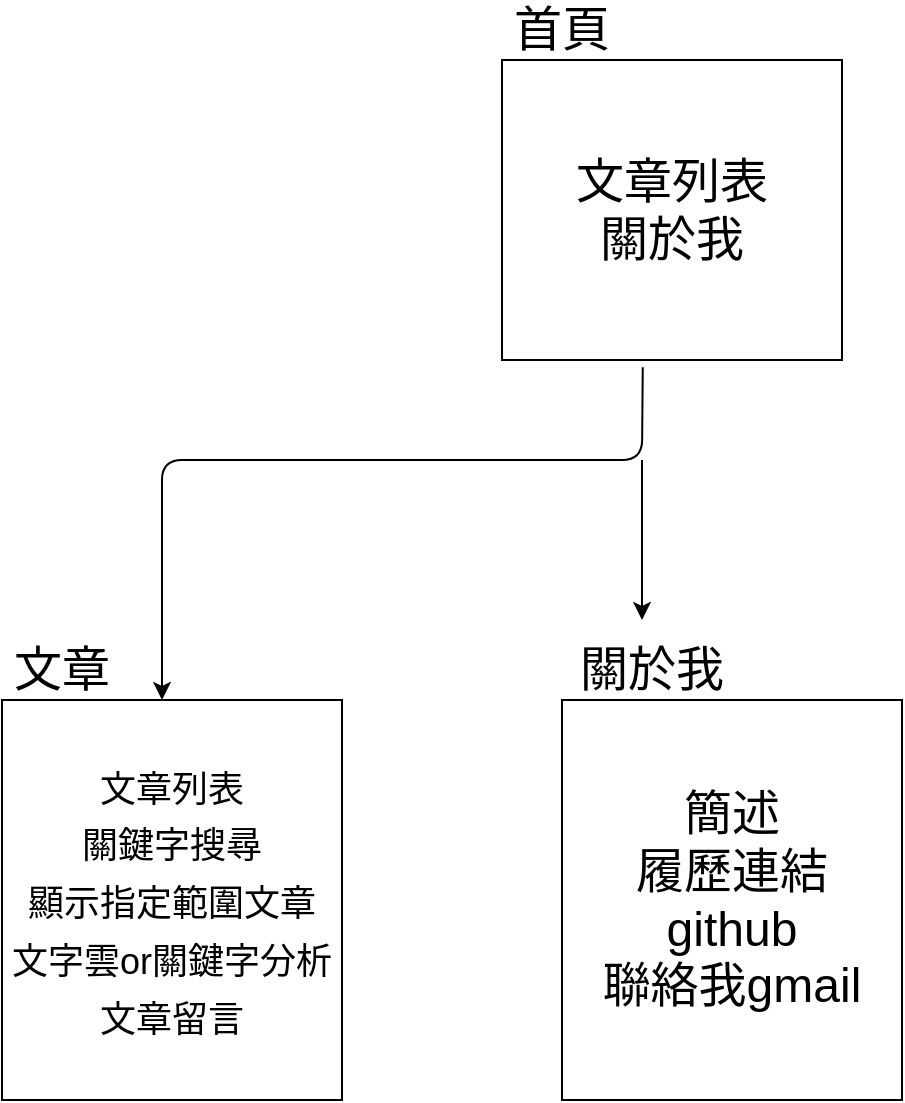 <mxfile>
    <diagram id="O1yAkSZTxlAvYgez6PzL" name="Page-1">
        <mxGraphModel dx="1002" dy="568" grid="1" gridSize="10" guides="1" tooltips="1" connect="1" arrows="1" fold="1" page="1" pageScale="1" pageWidth="1169" pageHeight="827" math="0" shadow="0">
            <root>
                <mxCell id="0"/>
                <mxCell id="1" parent="0"/>
                <mxCell id="2" value="文章列表&lt;br&gt;關於我" style="rounded=0;whiteSpace=wrap;html=1;fontSize=24;" parent="1" vertex="1">
                    <mxGeometry x="410" y="40" width="170" height="150" as="geometry"/>
                </mxCell>
                <mxCell id="3" value="首頁" style="text;strokeColor=none;align=center;fillColor=none;html=1;verticalAlign=middle;whiteSpace=wrap;rounded=0;fontSize=24;" parent="1" vertex="1">
                    <mxGeometry x="410" y="10" width="60" height="30" as="geometry"/>
                </mxCell>
                <mxCell id="5" value="&lt;font style=&quot;font-size: 18px;&quot;&gt;文章列表&lt;br&gt;關鍵字搜尋&lt;br&gt;顯示指定範圍文章&lt;br&gt;文字雲or關鍵字分析&lt;br&gt;文章留言&lt;br&gt;&lt;/font&gt;" style="rounded=0;whiteSpace=wrap;html=1;fontSize=24;" parent="1" vertex="1">
                    <mxGeometry x="160" y="360" width="170" height="200" as="geometry"/>
                </mxCell>
                <mxCell id="6" value="簡述&lt;br&gt;履歷連結&lt;br&gt;github&lt;br&gt;聯絡我gmail" style="rounded=0;whiteSpace=wrap;html=1;fontSize=24;" parent="1" vertex="1">
                    <mxGeometry x="440" y="360" width="170" height="200" as="geometry"/>
                </mxCell>
                <mxCell id="7" value="文章" style="text;strokeColor=none;align=center;fillColor=none;html=1;verticalAlign=middle;whiteSpace=wrap;rounded=0;fontSize=24;" parent="1" vertex="1">
                    <mxGeometry x="160" y="330" width="60" height="30" as="geometry"/>
                </mxCell>
                <mxCell id="12" style="edgeStyle=none;html=1;fontSize=18;" edge="1" parent="1">
                    <mxGeometry relative="1" as="geometry">
                        <mxPoint x="480" y="320" as="targetPoint"/>
                        <mxPoint x="480" y="240" as="sourcePoint"/>
                    </mxGeometry>
                </mxCell>
                <mxCell id="8" value="關於我" style="text;strokeColor=none;align=center;fillColor=none;html=1;verticalAlign=middle;whiteSpace=wrap;rounded=0;fontSize=24;" parent="1" vertex="1">
                    <mxGeometry x="440" y="330" width="90" height="30" as="geometry"/>
                </mxCell>
                <mxCell id="10" value="" style="endArrow=classic;html=1;fontSize=18;exitX=0.414;exitY=1.024;exitDx=0;exitDy=0;exitPerimeter=0;" edge="1" parent="1" source="2">
                    <mxGeometry width="50" height="50" relative="1" as="geometry">
                        <mxPoint x="490" y="250" as="sourcePoint"/>
                        <mxPoint x="240" y="360" as="targetPoint"/>
                        <Array as="points">
                            <mxPoint x="480" y="240"/>
                            <mxPoint x="240" y="240"/>
                        </Array>
                    </mxGeometry>
                </mxCell>
            </root>
        </mxGraphModel>
    </diagram>
</mxfile>